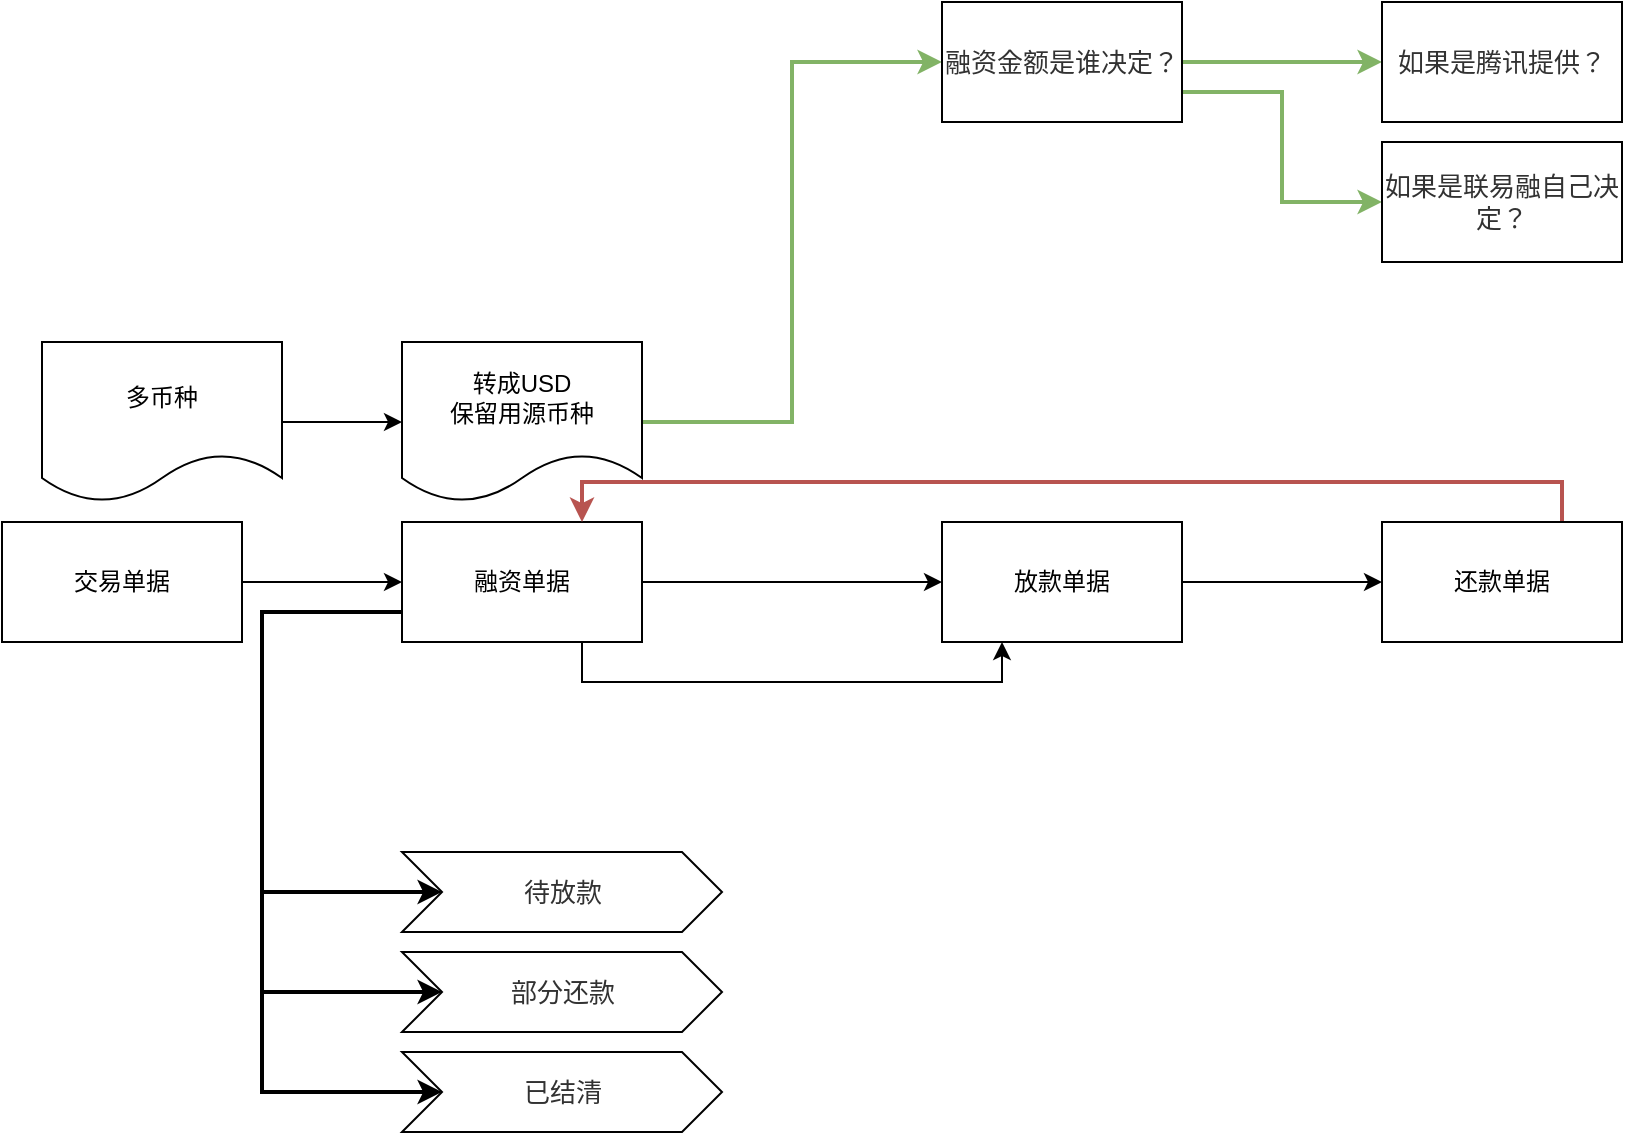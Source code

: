 <mxfile version="18.1.3" type="github">
  <diagram id="2ortNFzDMwXPEB8PGw5y" name="Page-1">
    <mxGraphModel dx="1422" dy="772" grid="1" gridSize="10" guides="1" tooltips="1" connect="1" arrows="1" fold="1" page="1" pageScale="1" pageWidth="827" pageHeight="1169" math="0" shadow="0">
      <root>
        <mxCell id="0" />
        <mxCell id="1" parent="0" />
        <mxCell id="2Hd5r5N6Wrh8iu3MAncP-3" style="edgeStyle=orthogonalEdgeStyle;rounded=0;orthogonalLoop=1;jettySize=auto;html=1;exitX=1;exitY=0.5;exitDx=0;exitDy=0;entryX=0;entryY=0.5;entryDx=0;entryDy=0;" parent="1" source="2Hd5r5N6Wrh8iu3MAncP-1" target="2Hd5r5N6Wrh8iu3MAncP-2" edge="1">
          <mxGeometry relative="1" as="geometry" />
        </mxCell>
        <mxCell id="2Hd5r5N6Wrh8iu3MAncP-1" value="交易单据" style="rounded=0;whiteSpace=wrap;html=1;" parent="1" vertex="1">
          <mxGeometry x="10" y="320" width="120" height="60" as="geometry" />
        </mxCell>
        <mxCell id="2Hd5r5N6Wrh8iu3MAncP-13" style="edgeStyle=orthogonalEdgeStyle;rounded=0;orthogonalLoop=1;jettySize=auto;html=1;exitX=0;exitY=0.75;exitDx=0;exitDy=0;entryX=0;entryY=0;entryDx=20;entryDy=20;entryPerimeter=0;strokeWidth=2;" parent="1" source="2Hd5r5N6Wrh8iu3MAncP-2" target="2Hd5r5N6Wrh8iu3MAncP-12" edge="1">
          <mxGeometry relative="1" as="geometry">
            <mxPoint x="160" y="440" as="sourcePoint" />
            <Array as="points">
              <mxPoint x="140" y="365" />
              <mxPoint x="140" y="505" />
            </Array>
          </mxGeometry>
        </mxCell>
        <mxCell id="2Hd5r5N6Wrh8iu3MAncP-17" style="edgeStyle=orthogonalEdgeStyle;rounded=0;orthogonalLoop=1;jettySize=auto;html=1;exitX=0;exitY=0.75;exitDx=0;exitDy=0;entryX=0;entryY=0;entryDx=20;entryDy=20;entryPerimeter=0;strokeWidth=2;" parent="1" source="2Hd5r5N6Wrh8iu3MAncP-2" target="2Hd5r5N6Wrh8iu3MAncP-15" edge="1">
          <mxGeometry relative="1" as="geometry">
            <mxPoint x="160" y="440" as="sourcePoint" />
            <Array as="points">
              <mxPoint x="140" y="365" />
              <mxPoint x="140" y="605" />
            </Array>
          </mxGeometry>
        </mxCell>
        <mxCell id="2Hd5r5N6Wrh8iu3MAncP-25" style="edgeStyle=orthogonalEdgeStyle;rounded=0;orthogonalLoop=1;jettySize=auto;html=1;exitX=1;exitY=0.5;exitDx=0;exitDy=0;entryX=0;entryY=0.5;entryDx=0;entryDy=0;" parent="1" source="2Hd5r5N6Wrh8iu3MAncP-2" target="2Hd5r5N6Wrh8iu3MAncP-4" edge="1">
          <mxGeometry relative="1" as="geometry" />
        </mxCell>
        <mxCell id="2Hd5r5N6Wrh8iu3MAncP-27" style="edgeStyle=orthogonalEdgeStyle;rounded=0;orthogonalLoop=1;jettySize=auto;html=1;exitX=0;exitY=0.75;exitDx=0;exitDy=0;entryX=0;entryY=0;entryDx=20;entryDy=20;entryPerimeter=0;strokeWidth=2;" parent="1" source="2Hd5r5N6Wrh8iu3MAncP-2" target="2Hd5r5N6Wrh8iu3MAncP-14" edge="1">
          <mxGeometry relative="1" as="geometry">
            <Array as="points">
              <mxPoint x="140" y="365" />
              <mxPoint x="140" y="555" />
            </Array>
          </mxGeometry>
        </mxCell>
        <mxCell id="lJR_Px3ELDEHnohK0_34-1" style="edgeStyle=orthogonalEdgeStyle;rounded=0;orthogonalLoop=1;jettySize=auto;html=1;exitX=0.75;exitY=1;exitDx=0;exitDy=0;entryX=0.25;entryY=1;entryDx=0;entryDy=0;" parent="1" source="2Hd5r5N6Wrh8iu3MAncP-2" target="2Hd5r5N6Wrh8iu3MAncP-4" edge="1">
          <mxGeometry relative="1" as="geometry" />
        </mxCell>
        <mxCell id="2Hd5r5N6Wrh8iu3MAncP-2" value="融资单据" style="rounded=0;whiteSpace=wrap;html=1;" parent="1" vertex="1">
          <mxGeometry x="210" y="320" width="120" height="60" as="geometry" />
        </mxCell>
        <mxCell id="2Hd5r5N6Wrh8iu3MAncP-26" style="edgeStyle=orthogonalEdgeStyle;rounded=0;orthogonalLoop=1;jettySize=auto;html=1;exitX=1;exitY=0.5;exitDx=0;exitDy=0;" parent="1" source="2Hd5r5N6Wrh8iu3MAncP-4" target="2Hd5r5N6Wrh8iu3MAncP-5" edge="1">
          <mxGeometry relative="1" as="geometry" />
        </mxCell>
        <mxCell id="2Hd5r5N6Wrh8iu3MAncP-4" value="放款单据" style="rounded=0;whiteSpace=wrap;html=1;" parent="1" vertex="1">
          <mxGeometry x="480" y="320" width="120" height="60" as="geometry" />
        </mxCell>
        <mxCell id="2Hd5r5N6Wrh8iu3MAncP-28" style="edgeStyle=orthogonalEdgeStyle;rounded=0;orthogonalLoop=1;jettySize=auto;html=1;exitX=0.75;exitY=0;exitDx=0;exitDy=0;entryX=0.75;entryY=0;entryDx=0;entryDy=0;strokeWidth=2;fillColor=#f8cecc;strokeColor=#b85450;" parent="1" source="2Hd5r5N6Wrh8iu3MAncP-5" target="2Hd5r5N6Wrh8iu3MAncP-2" edge="1">
          <mxGeometry relative="1" as="geometry" />
        </mxCell>
        <mxCell id="2Hd5r5N6Wrh8iu3MAncP-5" value="还款单据" style="rounded=0;whiteSpace=wrap;html=1;" parent="1" vertex="1">
          <mxGeometry x="700" y="320" width="120" height="60" as="geometry" />
        </mxCell>
        <mxCell id="2Hd5r5N6Wrh8iu3MAncP-21" style="edgeStyle=orthogonalEdgeStyle;rounded=0;orthogonalLoop=1;jettySize=auto;html=1;exitX=1;exitY=0.5;exitDx=0;exitDy=0;entryX=0;entryY=0.5;entryDx=0;entryDy=0;fillColor=#d5e8d4;strokeColor=#82b366;strokeWidth=2;" parent="1" source="2Hd5r5N6Wrh8iu3MAncP-6" target="2Hd5r5N6Wrh8iu3MAncP-18" edge="1">
          <mxGeometry relative="1" as="geometry" />
        </mxCell>
        <mxCell id="2Hd5r5N6Wrh8iu3MAncP-6" value="转成USD&lt;br&gt;保留用源币种" style="shape=document;whiteSpace=wrap;html=1;boundedLbl=1;" parent="1" vertex="1">
          <mxGeometry x="210" y="230" width="120" height="80" as="geometry" />
        </mxCell>
        <mxCell id="2Hd5r5N6Wrh8iu3MAncP-8" style="edgeStyle=orthogonalEdgeStyle;rounded=0;orthogonalLoop=1;jettySize=auto;html=1;exitX=1;exitY=0.5;exitDx=0;exitDy=0;entryX=0;entryY=0.5;entryDx=0;entryDy=0;" parent="1" source="2Hd5r5N6Wrh8iu3MAncP-7" target="2Hd5r5N6Wrh8iu3MAncP-6" edge="1">
          <mxGeometry relative="1" as="geometry" />
        </mxCell>
        <mxCell id="2Hd5r5N6Wrh8iu3MAncP-7" value="多币种" style="shape=document;whiteSpace=wrap;html=1;boundedLbl=1;" parent="1" vertex="1">
          <mxGeometry x="30" y="230" width="120" height="80" as="geometry" />
        </mxCell>
        <mxCell id="2Hd5r5N6Wrh8iu3MAncP-12" value="&lt;span style=&quot;color: rgb(50, 50, 50); font-family: 微软雅黑; font-size: 13px; background-color: rgba(255, 255, 255, 0.01);&quot;&gt;待放款&lt;/span&gt;" style="html=1;shape=mxgraph.infographic.ribbonSimple;notch1=20;notch2=20;align=center;verticalAlign=middle;fontSize=14;fontStyle=0;fillColor=#FFFFFF;" parent="1" vertex="1">
          <mxGeometry x="210" y="485" width="160" height="40" as="geometry" />
        </mxCell>
        <mxCell id="2Hd5r5N6Wrh8iu3MAncP-14" value="&lt;span style=&quot;color: rgb(50, 50, 50); font-family: 微软雅黑; font-size: 13px; background-color: rgba(255, 255, 255, 0.01);&quot;&gt;部分还款&lt;/span&gt;" style="html=1;shape=mxgraph.infographic.ribbonSimple;notch1=20;notch2=20;align=center;verticalAlign=middle;fontSize=14;fontStyle=0;fillColor=#FFFFFF;" parent="1" vertex="1">
          <mxGeometry x="210" y="535" width="160" height="40" as="geometry" />
        </mxCell>
        <mxCell id="2Hd5r5N6Wrh8iu3MAncP-15" value="&lt;span style=&quot;color: rgb(50, 50, 50); font-family: 微软雅黑; font-size: 13px; background-color: rgba(255, 255, 255, 0.01);&quot;&gt;已结清&lt;/span&gt;" style="html=1;shape=mxgraph.infographic.ribbonSimple;notch1=20;notch2=20;align=center;verticalAlign=middle;fontSize=14;fontStyle=0;fillColor=#FFFFFF;" parent="1" vertex="1">
          <mxGeometry x="210" y="585" width="160" height="40" as="geometry" />
        </mxCell>
        <mxCell id="2Hd5r5N6Wrh8iu3MAncP-22" style="edgeStyle=orthogonalEdgeStyle;rounded=0;orthogonalLoop=1;jettySize=auto;html=1;exitX=1;exitY=0.5;exitDx=0;exitDy=0;fillColor=#d5e8d4;strokeColor=#82b366;strokeWidth=2;" parent="1" source="2Hd5r5N6Wrh8iu3MAncP-18" target="2Hd5r5N6Wrh8iu3MAncP-20" edge="1">
          <mxGeometry relative="1" as="geometry" />
        </mxCell>
        <mxCell id="2Hd5r5N6Wrh8iu3MAncP-24" style="edgeStyle=orthogonalEdgeStyle;rounded=0;orthogonalLoop=1;jettySize=auto;html=1;exitX=1;exitY=0.75;exitDx=0;exitDy=0;entryX=0;entryY=0.5;entryDx=0;entryDy=0;fillColor=#d5e8d4;strokeColor=#82b366;strokeWidth=2;" parent="1" source="2Hd5r5N6Wrh8iu3MAncP-18" target="2Hd5r5N6Wrh8iu3MAncP-23" edge="1">
          <mxGeometry relative="1" as="geometry" />
        </mxCell>
        <mxCell id="2Hd5r5N6Wrh8iu3MAncP-18" value="&lt;span style=&quot;color: rgb(50, 50, 50); font-family: 微软雅黑; font-size: 13px; background-color: rgba(255, 255, 255, 0.01);&quot;&gt;融资金额是谁决定？&lt;/span&gt;" style="rounded=0;whiteSpace=wrap;html=1;" parent="1" vertex="1">
          <mxGeometry x="480" y="60" width="120" height="60" as="geometry" />
        </mxCell>
        <mxCell id="2Hd5r5N6Wrh8iu3MAncP-20" value="&lt;span style=&quot;color: rgb(50, 50, 50); font-family: 微软雅黑; font-size: 13px; background-color: rgba(255, 255, 255, 0.01);&quot;&gt;如果是腾讯提供？&lt;/span&gt;" style="rounded=0;whiteSpace=wrap;html=1;" parent="1" vertex="1">
          <mxGeometry x="700" y="60" width="120" height="60" as="geometry" />
        </mxCell>
        <mxCell id="2Hd5r5N6Wrh8iu3MAncP-23" value="&lt;span style=&quot;color: rgb(50, 50, 50); font-family: 微软雅黑; font-size: 13px; background-color: rgba(255, 255, 255, 0.01);&quot;&gt;如果是联易融自己决定？&lt;/span&gt;" style="rounded=0;whiteSpace=wrap;html=1;" parent="1" vertex="1">
          <mxGeometry x="700" y="130" width="120" height="60" as="geometry" />
        </mxCell>
      </root>
    </mxGraphModel>
  </diagram>
</mxfile>
